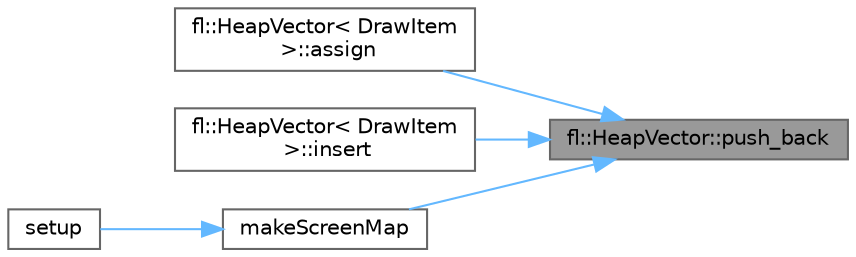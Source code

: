 digraph "fl::HeapVector::push_back"
{
 // LATEX_PDF_SIZE
  bgcolor="transparent";
  edge [fontname=Helvetica,fontsize=10,labelfontname=Helvetica,labelfontsize=10];
  node [fontname=Helvetica,fontsize=10,shape=box,height=0.2,width=0.4];
  rankdir="RL";
  Node1 [id="Node000001",label="fl::HeapVector::push_back",height=0.2,width=0.4,color="gray40", fillcolor="grey60", style="filled", fontcolor="black",tooltip=" "];
  Node1 -> Node2 [id="edge1_Node000001_Node000002",dir="back",color="steelblue1",style="solid",tooltip=" "];
  Node2 [id="Node000002",label="fl::HeapVector\< DrawItem\l \>::assign",height=0.2,width=0.4,color="grey40", fillcolor="white", style="filled",URL="$db/ddd/classfl_1_1_heap_vector_afa10dffb342cb026d6c378e0cab57d14.html#afa10dffb342cb026d6c378e0cab57d14",tooltip=" "];
  Node1 -> Node3 [id="edge2_Node000001_Node000003",dir="back",color="steelblue1",style="solid",tooltip=" "];
  Node3 [id="Node000003",label="fl::HeapVector\< DrawItem\l \>::insert",height=0.2,width=0.4,color="grey40", fillcolor="white", style="filled",URL="$db/ddd/classfl_1_1_heap_vector_a4a2c31638b5aa6bc3dac996285547e06.html#a4a2c31638b5aa6bc3dac996285547e06",tooltip=" "];
  Node1 -> Node4 [id="edge3_Node000001_Node000004",dir="back",color="steelblue1",style="solid",tooltip=" "];
  Node4 [id="Node000004",label="makeScreenMap",height=0.2,width=0.4,color="grey40", fillcolor="white", style="filled",URL="$d8/d2c/_fire2023_8ino_a51736e5cacd97906844354b613c686f6.html#a51736e5cacd97906844354b613c686f6",tooltip=" "];
  Node4 -> Node5 [id="edge4_Node000004_Node000005",dir="back",color="steelblue1",style="solid",tooltip=" "];
  Node5 [id="Node000005",label="setup",height=0.2,width=0.4,color="grey40", fillcolor="white", style="filled",URL="$d8/d2c/_fire2023_8ino_a4fc01d736fe50cf5b977f755b675f11d.html#a4fc01d736fe50cf5b977f755b675f11d",tooltip=" "];
}
